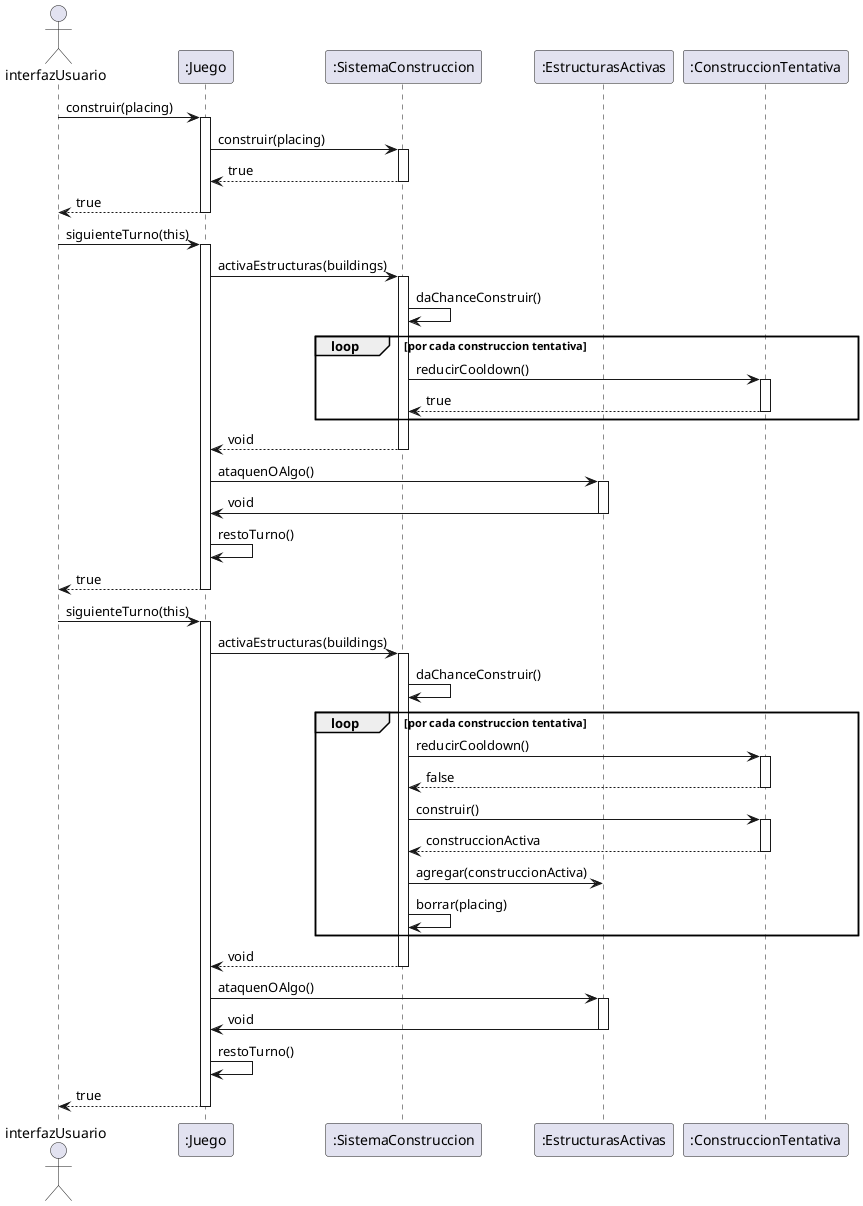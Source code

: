 @startuml

Actor interfazUsuario as sis

participant ":Juego" as Juego
participant ":SistemaConstruccion" as builder
participant ":EstructurasActivas" as buildings
participant ":ConstruccionTentativa" as placing



sis-> Juego: construir(placing)
activate Juego

Juego-> builder: construir(placing)
activate builder
builder -->Juego : true
deactivate builder
Juego -->sis: true
deactivate Juego


sis->Juego : siguienteTurno(this)
activate Juego
Juego->builder: activaEstructuras(buildings)
activate builder
builder->builder: daChanceConstruir()

loop por cada construccion tentativa
builder-> placing: reducirCooldown()
activate placing
placing --> builder: true
deactivate placing
end
builder--> Juego: void
deactivate builder

Juego->buildings: ataquenOAlgo()
activate buildings
buildings -> Juego: void
deactivate buildings
Juego->Juego: restoTurno()

Juego --> sis: true
deactivate Juego



sis->Juego : siguienteTurno(this)
activate Juego


Juego->builder: activaEstructuras(buildings)
activate builder

builder->builder: daChanceConstruir()
loop por cada construccion tentativa
builder-> placing: reducirCooldown()
activate placing
placing --> builder: false
deactivate placing
builder-> placing : construir()
activate placing
placing --> builder: construccionActiva

deactivate placing
builder -> buildings: agregar(construccionActiva)
builder -> builder: borrar(placing)
end


builder--> Juego: void
deactivate builder

Juego->buildings: ataquenOAlgo()
activate buildings
buildings -> Juego: void
deactivate buildings

Juego->Juego: restoTurno()

Juego --> sis: true
deactivate Juego










@enduml